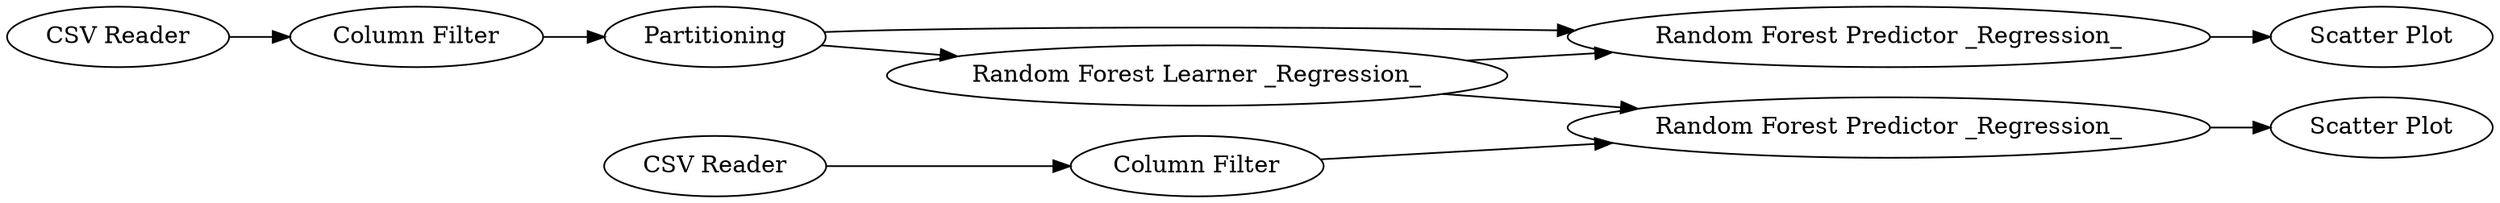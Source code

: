 digraph {
	2447 [label="CSV Reader"]
	2451 [label="Column Filter"]
	2452 [label="Column Filter"]
	2453 [label="CSV Reader"]
	2454 [label=Partitioning]
	2455 [label="Random Forest Predictor _Regression_"]
	2461 [label="Random Forest Predictor _Regression_"]
	2462 [label="Scatter Plot"]
	2463 [label="Scatter Plot"]
	2464 [label="Random Forest Learner _Regression_"]
	2447 -> 2451
	2451 -> 2454
	2452 -> 2461
	2453 -> 2452
	2454 -> 2455
	2454 -> 2464
	2455 -> 2462
	2461 -> 2463
	2464 -> 2455
	2464 -> 2461
	rankdir=LR
}
